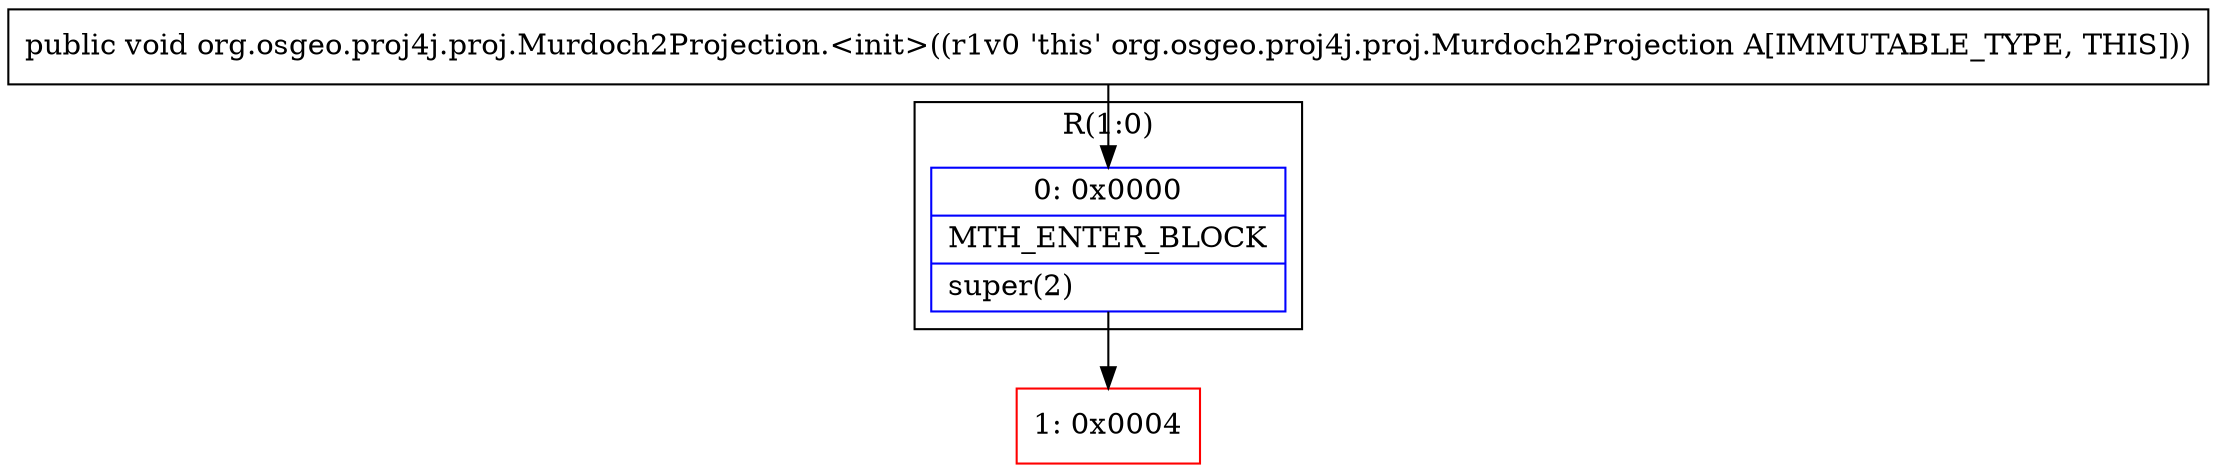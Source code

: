digraph "CFG fororg.osgeo.proj4j.proj.Murdoch2Projection.\<init\>()V" {
subgraph cluster_Region_869793360 {
label = "R(1:0)";
node [shape=record,color=blue];
Node_0 [shape=record,label="{0\:\ 0x0000|MTH_ENTER_BLOCK\l|super(2)\l}"];
}
Node_1 [shape=record,color=red,label="{1\:\ 0x0004}"];
MethodNode[shape=record,label="{public void org.osgeo.proj4j.proj.Murdoch2Projection.\<init\>((r1v0 'this' org.osgeo.proj4j.proj.Murdoch2Projection A[IMMUTABLE_TYPE, THIS])) }"];
MethodNode -> Node_0;
Node_0 -> Node_1;
}

